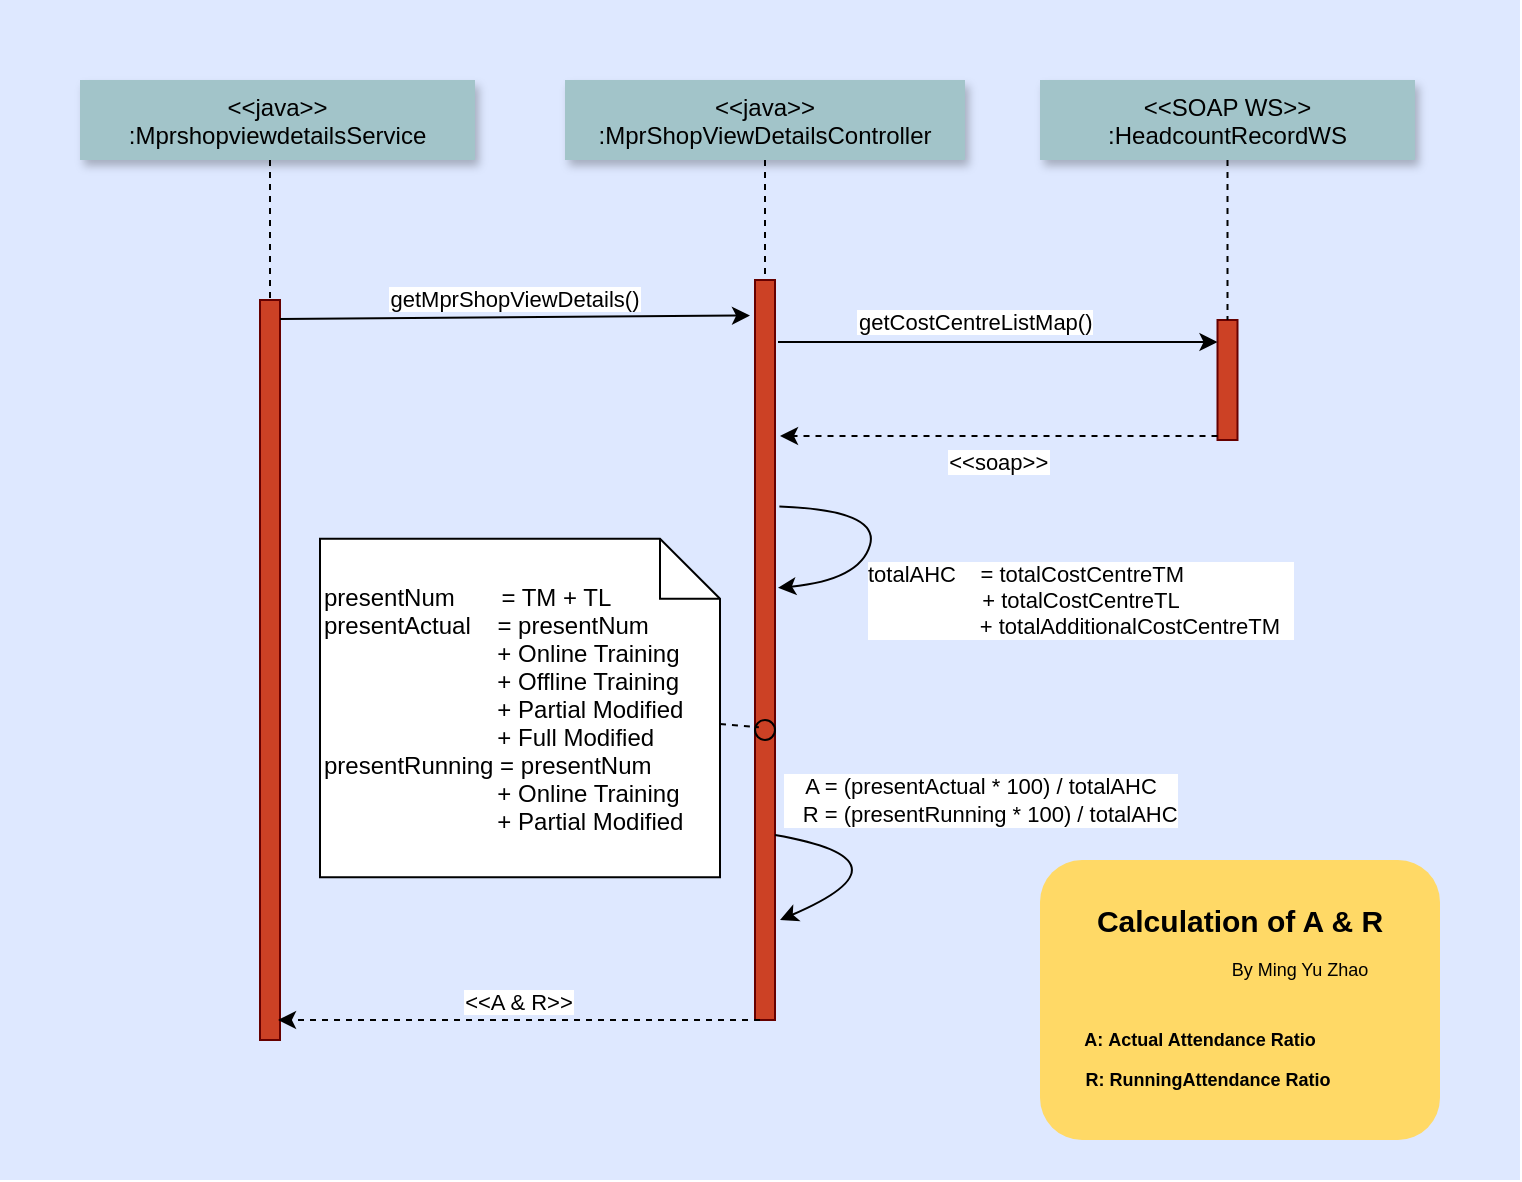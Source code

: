 <mxfile version="14.1.5" type="github">
  <diagram name="Page-1" id="9361dd3d-8414-5efd-6122-117bd74ce7a7">
    <mxGraphModel dx="1673" dy="867" grid="1" gridSize="10" guides="1" tooltips="1" connect="1" arrows="1" fold="1" page="0" pageScale="1.5" pageWidth="826" pageHeight="1169" background="#ffffff" math="0" shadow="0">
      <root>
        <mxCell id="0" />
        <mxCell id="1" parent="0" />
        <mxCell id="69" value="" style="fillColor=#DEE8FF;strokeColor=none" parent="1" vertex="1">
          <mxGeometry x="70" y="20" width="760" height="590" as="geometry" />
        </mxCell>
        <mxCell id="2" value="" style="fillColor=#CC4125;strokeColor=#660000" parent="1" vertex="1">
          <mxGeometry x="200" y="170" width="10" height="370" as="geometry" />
        </mxCell>
        <mxCell id="4" value="&lt;&lt;java&gt;&gt;&#xa;:MprshopviewdetailsService" style="shadow=1;fillColor=#A2C4C9;strokeColor=none" parent="1" vertex="1">
          <mxGeometry x="110" y="60" width="197.5" height="40" as="geometry" />
        </mxCell>
        <mxCell id="6" value="" style="fillColor=#CC4125;strokeColor=#660000" parent="1" vertex="1">
          <mxGeometry x="447.5" y="160" width="10" height="370" as="geometry" />
        </mxCell>
        <mxCell id="7" value="&lt;&lt;java&gt;&gt;&#xa;:MprShopViewDetailsController" style="shadow=1;fillColor=#A2C4C9;strokeColor=none" parent="1" vertex="1">
          <mxGeometry x="352.5" y="60" width="200" height="40" as="geometry" />
        </mxCell>
        <mxCell id="8" value="" style="edgeStyle=none;endArrow=none;dashed=1" parent="1" source="7" target="6" edge="1">
          <mxGeometry x="272.335" y="165" width="100" height="100" as="geometry">
            <mxPoint x="347.259" y="110" as="sourcePoint" />
            <mxPoint x="347.576" y="165" as="targetPoint" />
          </mxGeometry>
        </mxCell>
        <mxCell id="9" value="getMprShopViewDetails()" style="edgeStyle=none;verticalLabelPosition=top;verticalAlign=bottom;entryX=-0.25;entryY=0.048;entryDx=0;entryDy=0;entryPerimeter=0;" parent="1" edge="1" target="6">
          <mxGeometry x="220" y="92" width="100" height="100" as="geometry">
            <mxPoint x="210" y="179.5" as="sourcePoint" />
            <mxPoint x="440" y="180" as="targetPoint" />
          </mxGeometry>
        </mxCell>
        <mxCell id="21" value="" style="fillColor=#CC4125;strokeColor=#660000" parent="1" vertex="1">
          <mxGeometry x="678.75" y="180" width="10" height="60" as="geometry" />
        </mxCell>
        <mxCell id="22" value="&lt;&lt;SOAP WS&gt;&gt;&#xa;:HeadcountRecordWS" style="shadow=1;fillColor=#A2C4C9;strokeColor=none" parent="1" vertex="1">
          <mxGeometry x="590" y="60" width="187.5" height="40" as="geometry" />
        </mxCell>
        <mxCell id="23" value="" style="edgeStyle=none;endArrow=none;dashed=1" parent="1" source="22" target="21" edge="1">
          <mxGeometry x="614.488" y="175.0" width="100" height="100" as="geometry">
            <mxPoint x="674.653" y="110" as="sourcePoint" />
            <mxPoint x="674.653" y="260" as="targetPoint" />
          </mxGeometry>
        </mxCell>
        <mxCell id="27" value="getCostCentreListMap()" style="edgeStyle=elbowEdgeStyle;elbow=vertical;verticalLabelPosition=top;verticalAlign=bottom;" parent="1" target="21" edge="1">
          <mxGeometry width="100" height="100" as="geometry">
            <mxPoint x="459" y="191" as="sourcePoint" />
            <mxPoint x="640" y="190" as="targetPoint" />
            <Array as="points">
              <mxPoint x="570" y="191" />
            </Array>
            <mxPoint x="-11" y="-1" as="offset" />
          </mxGeometry>
        </mxCell>
        <mxCell id="28" value="&lt;&lt;soap&gt;&gt;" style="edgeStyle=elbowEdgeStyle;elbow=vertical;dashed=1;verticalLabelPosition=bottom;verticalAlign=top;" parent="1" source="21" edge="1">
          <mxGeometry x="550" y="280" width="100" height="100" as="geometry">
            <mxPoint x="529.784" y="280" as="sourcePoint" />
            <mxPoint x="460" y="238" as="targetPoint" />
            <Array as="points" />
          </mxGeometry>
        </mxCell>
        <mxCell id="33" value="" style="edgeStyle=elbowEdgeStyle;elbow=horizontal;endArrow=none;dashed=1" parent="1" source="4" target="2" edge="1">
          <mxGeometry x="230.0" y="310" width="100" height="100" as="geometry">
            <mxPoint x="230.0" y="410" as="sourcePoint" />
            <mxPoint x="330" y="310" as="targetPoint" />
          </mxGeometry>
        </mxCell>
        <mxCell id="39" value="" style="ellipse;fillColor=none" parent="1" vertex="1">
          <mxGeometry x="447.5" y="380.004" width="10.0" height="10" as="geometry" />
        </mxCell>
        <mxCell id="40" value="presentNum       = TM + TL&#xa;presentActual    = presentNum &#xa;                          + Online Training &#xa;                          + Offline Training &#xa;                          + Partial Modified &#xa;                          + Full Modified &#xa;presentRunning = presentNum &#xa;                          + Online Training &#xa;                          + Partial Modified " style="shape=note;align=left" parent="1" vertex="1">
          <mxGeometry x="230" y="289.39" width="200" height="169.22" as="geometry" />
        </mxCell>
        <mxCell id="41" value="" style="edgeStyle=none;endArrow=none;dashed=1;entryX=0.194;entryY=0.361;entryDx=0;entryDy=0;entryPerimeter=0;" parent="1" source="40" target="39" edge="1">
          <mxGeometry x="1030" y="180" width="100" height="100" as="geometry">
            <mxPoint x="1030" y="280" as="sourcePoint" />
            <mxPoint x="1130" y="180" as="targetPoint" />
          </mxGeometry>
        </mxCell>
        <mxCell id="68" value="&lt;&lt;A &amp; R&gt;&gt;" style="edgeStyle=elbowEdgeStyle;elbow=vertical;dashed=1;verticalLabelPosition=bottom;verticalAlign=bottom;entryX=0.9;entryY=0.973;entryDx=0;entryDy=0;entryPerimeter=0;" parent="1" target="2" edge="1">
          <mxGeometry x="540" y="559.078" width="100" height="100" as="geometry">
            <mxPoint x="450" y="530" as="sourcePoint" />
            <mxPoint x="260" y="524" as="targetPoint" />
            <Array as="points" />
          </mxGeometry>
        </mxCell>
        <mxCell id="mCs7bf0H3MKEqxOorgmJ-92" value="" style="curved=1;endArrow=classic;html=1;exitX=1.219;exitY=0.306;exitDx=0;exitDy=0;entryX=1.15;entryY=0.416;entryDx=0;entryDy=0;exitPerimeter=0;entryPerimeter=0;" edge="1" parent="1" source="6" target="6">
          <mxGeometry width="50" height="50" relative="1" as="geometry">
            <mxPoint x="740" y="410" as="sourcePoint" />
            <mxPoint x="790" y="360" as="targetPoint" />
            <Array as="points">
              <mxPoint x="510" y="275" />
              <mxPoint x="500" y="310" />
            </Array>
          </mxGeometry>
        </mxCell>
        <mxCell id="mCs7bf0H3MKEqxOorgmJ-93" value="totalAHC&amp;nbsp; &amp;nbsp; = totalCostCentreTM&amp;nbsp; &amp;nbsp; &amp;nbsp; &amp;nbsp; &amp;nbsp; &amp;nbsp; &amp;nbsp; &amp;nbsp; &amp;nbsp;&amp;nbsp;&lt;br&gt;+ totalCostCentreTL &lt;br&gt;&amp;nbsp; &amp;nbsp; &amp;nbsp; &amp;nbsp; &amp;nbsp; &amp;nbsp; &amp;nbsp; &amp;nbsp; + totalAdditionalCostCentreTM" style="edgeLabel;html=1;align=center;verticalAlign=middle;resizable=0;points=[];" vertex="1" connectable="0" parent="mCs7bf0H3MKEqxOorgmJ-92">
          <mxGeometry x="-0.035" y="-3" relative="1" as="geometry">
            <mxPoint x="105.92" y="35.21" as="offset" />
          </mxGeometry>
        </mxCell>
        <mxCell id="mCs7bf0H3MKEqxOorgmJ-94" value="" style="curved=1;endArrow=classic;html=1;exitX=1;exitY=0.75;exitDx=0;exitDy=0;" edge="1" parent="1" source="6">
          <mxGeometry width="50" height="50" relative="1" as="geometry">
            <mxPoint x="468.76" y="287.6" as="sourcePoint" />
            <mxPoint x="460" y="480" as="targetPoint" />
            <Array as="points">
              <mxPoint x="530" y="450" />
            </Array>
          </mxGeometry>
        </mxCell>
        <mxCell id="mCs7bf0H3MKEqxOorgmJ-95" value="&lt;div&gt;A = (presentActual * 100) / totalAHC&lt;br&gt;&lt;/div&gt;&lt;div&gt;&amp;nbsp; &amp;nbsp;R = (presentRunning * 100) / totalAHC&lt;/div&gt;" style="edgeLabel;html=1;align=center;verticalAlign=middle;resizable=0;points=[];" vertex="1" connectable="0" parent="mCs7bf0H3MKEqxOorgmJ-94">
          <mxGeometry x="-0.035" y="-3" relative="1" as="geometry">
            <mxPoint x="32.29" y="-32.65" as="offset" />
          </mxGeometry>
        </mxCell>
        <mxCell id="mCs7bf0H3MKEqxOorgmJ-104" value="" style="group" vertex="1" connectable="0" parent="1">
          <mxGeometry x="590" y="450" width="200" height="140" as="geometry" />
        </mxCell>
        <mxCell id="71" value="" style="rounded=1;fontStyle=1;fillColor=#FFD966;strokeColor=none;align=center;fontSize=11;" parent="mCs7bf0H3MKEqxOorgmJ-104" vertex="1">
          <mxGeometry width="200" height="140" as="geometry" />
        </mxCell>
        <mxCell id="mCs7bf0H3MKEqxOorgmJ-100" value="Calculation of A &amp;amp; R" style="text;html=1;strokeColor=none;fillColor=none;align=center;verticalAlign=middle;whiteSpace=wrap;rounded=0;fontSize=15;fontStyle=1" vertex="1" parent="mCs7bf0H3MKEqxOorgmJ-104">
          <mxGeometry x="20" y="20" width="160" height="20" as="geometry" />
        </mxCell>
        <mxCell id="mCs7bf0H3MKEqxOorgmJ-101" value="By Ming Yu Zhao" style="text;html=1;strokeColor=none;fillColor=none;align=center;verticalAlign=middle;whiteSpace=wrap;rounded=0;fontSize=9;" vertex="1" parent="mCs7bf0H3MKEqxOorgmJ-104">
          <mxGeometry x="70" y="45" width="120" height="20" as="geometry" />
        </mxCell>
        <mxCell id="mCs7bf0H3MKEqxOorgmJ-102" value="A:&amp;nbsp;Actual Attendance Ratio" style="text;html=1;strokeColor=none;fillColor=none;align=center;verticalAlign=middle;whiteSpace=wrap;rounded=0;fontSize=9;fontStyle=1" vertex="1" parent="mCs7bf0H3MKEqxOorgmJ-104">
          <mxGeometry x="20" y="80" width="120" height="20" as="geometry" />
        </mxCell>
        <mxCell id="mCs7bf0H3MKEqxOorgmJ-103" value="R:&amp;nbsp;RunningAttendance Ratio" style="text;html=1;strokeColor=none;fillColor=none;align=center;verticalAlign=middle;whiteSpace=wrap;rounded=0;fontSize=9;fontStyle=1" vertex="1" parent="mCs7bf0H3MKEqxOorgmJ-104">
          <mxGeometry x="19" y="100" width="130" height="20" as="geometry" />
        </mxCell>
      </root>
    </mxGraphModel>
  </diagram>
</mxfile>
